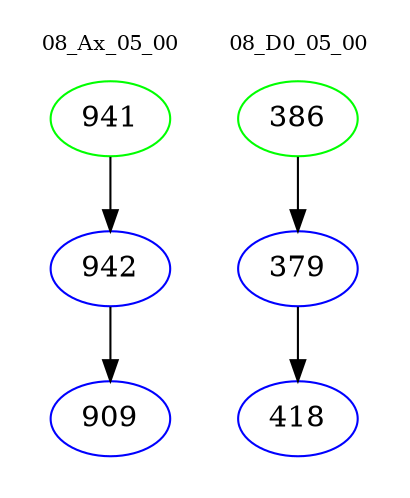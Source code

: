 digraph{
subgraph cluster_0 {
color = white
label = "08_Ax_05_00";
fontsize=10;
T0_941 [label="941", color="green"]
T0_941 -> T0_942 [color="black"]
T0_942 [label="942", color="blue"]
T0_942 -> T0_909 [color="black"]
T0_909 [label="909", color="blue"]
}
subgraph cluster_1 {
color = white
label = "08_D0_05_00";
fontsize=10;
T1_386 [label="386", color="green"]
T1_386 -> T1_379 [color="black"]
T1_379 [label="379", color="blue"]
T1_379 -> T1_418 [color="black"]
T1_418 [label="418", color="blue"]
}
}
